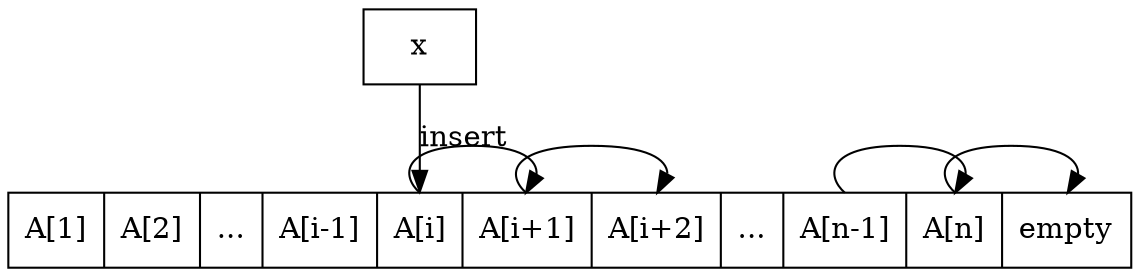 digraph G{
    margin=0;
	node[shape=record]
	a[label="A[1]|A[2]|...|<A1i> A[i-1]|<Ai> A[i]|<Ai1> A[i+1]|<Ai2> A[i+2]|...|<A1n> A[n-1]|<An> A[n]|<em> empty"];
	x->a:Ai[label="insert"];
	a:An:n -> a:em:n;
	a:A1n:n -> a:An:n;
	a:Ai1:n -> a:Ai2:n;
	a:Ai:n -> a:Ai1:n
}
